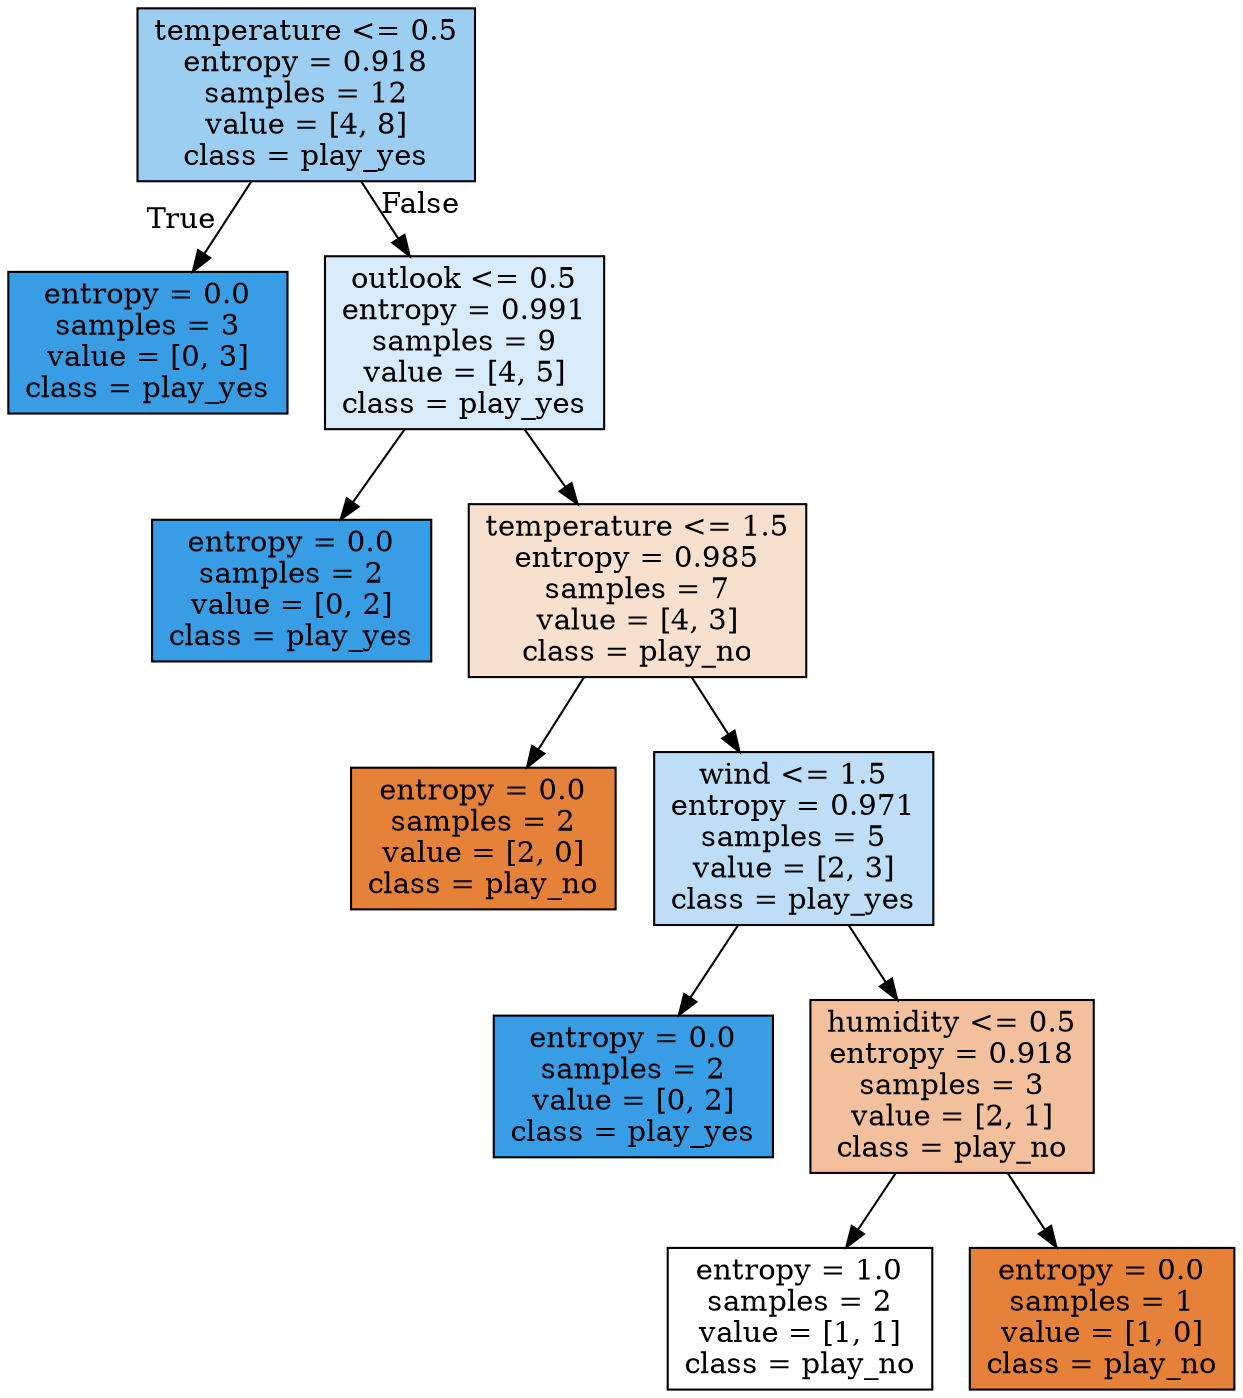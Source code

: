 digraph Tree {
node [shape=box, style="filled", color="black"] ;
0 [label="temperature <= 0.5\nentropy = 0.918\nsamples = 12\nvalue = [4, 8]\nclass = play_yes", fillcolor="#9ccef2"] ;
1 [label="entropy = 0.0\nsamples = 3\nvalue = [0, 3]\nclass = play_yes", fillcolor="#399de5"] ;
0 -> 1 [labeldistance=2.5, labelangle=45, headlabel="True"] ;
2 [label="outlook <= 0.5\nentropy = 0.991\nsamples = 9\nvalue = [4, 5]\nclass = play_yes", fillcolor="#d7ebfa"] ;
0 -> 2 [labeldistance=2.5, labelangle=-45, headlabel="False"] ;
3 [label="entropy = 0.0\nsamples = 2\nvalue = [0, 2]\nclass = play_yes", fillcolor="#399de5"] ;
2 -> 3 ;
4 [label="temperature <= 1.5\nentropy = 0.985\nsamples = 7\nvalue = [4, 3]\nclass = play_no", fillcolor="#f8e0ce"] ;
2 -> 4 ;
5 [label="entropy = 0.0\nsamples = 2\nvalue = [2, 0]\nclass = play_no", fillcolor="#e58139"] ;
4 -> 5 ;
6 [label="wind <= 1.5\nentropy = 0.971\nsamples = 5\nvalue = [2, 3]\nclass = play_yes", fillcolor="#bddef6"] ;
4 -> 6 ;
7 [label="entropy = 0.0\nsamples = 2\nvalue = [0, 2]\nclass = play_yes", fillcolor="#399de5"] ;
6 -> 7 ;
8 [label="humidity <= 0.5\nentropy = 0.918\nsamples = 3\nvalue = [2, 1]\nclass = play_no", fillcolor="#f2c09c"] ;
6 -> 8 ;
9 [label="entropy = 1.0\nsamples = 2\nvalue = [1, 1]\nclass = play_no", fillcolor="#ffffff"] ;
8 -> 9 ;
10 [label="entropy = 0.0\nsamples = 1\nvalue = [1, 0]\nclass = play_no", fillcolor="#e58139"] ;
8 -> 10 ;
}